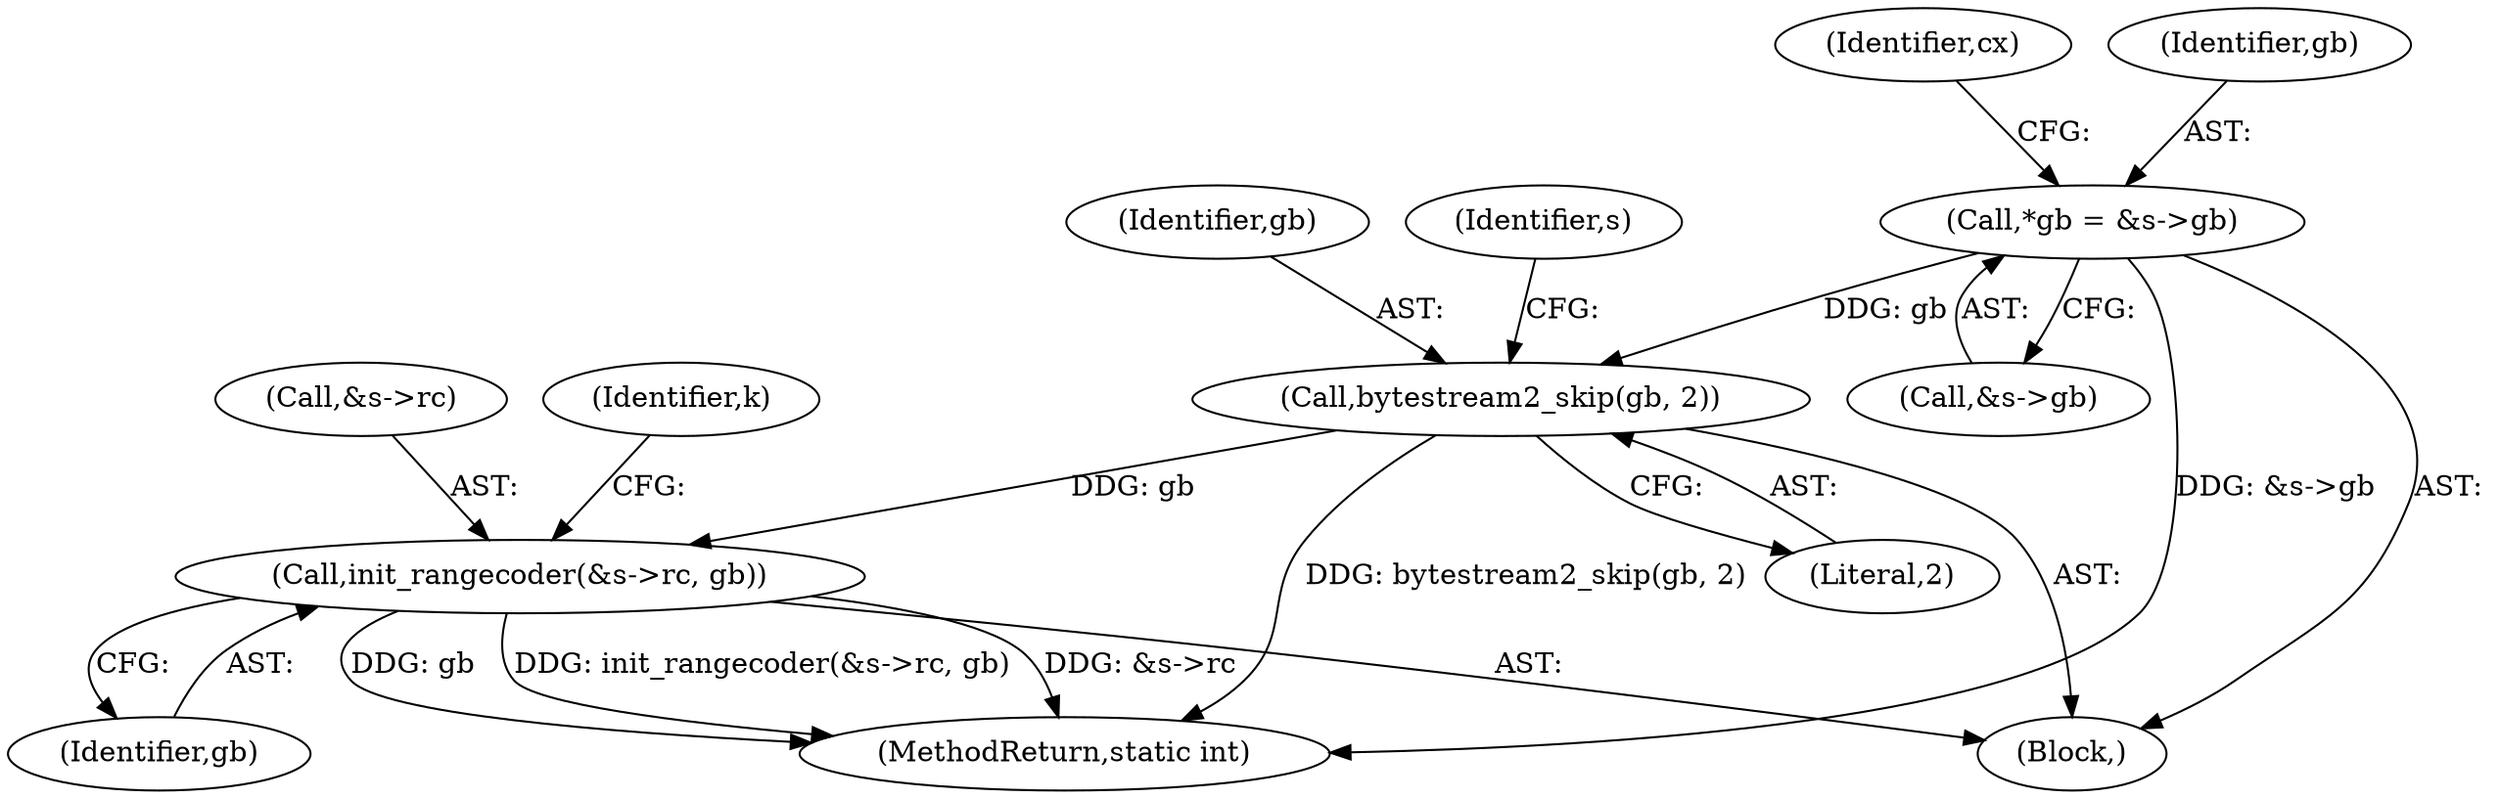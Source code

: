 digraph "0_FFmpeg_7ac5067146613997bb38442cb022d7f41321a706@pointer" {
"1000168" [label="(Call,bytestream2_skip(gb, 2))"];
"1000112" [label="(Call,*gb = &s->gb)"];
"1000171" [label="(Call,init_rangecoder(&s->rc, gb))"];
"1000168" [label="(Call,bytestream2_skip(gb, 2))"];
"1000120" [label="(Identifier,cx)"];
"1000176" [label="(Identifier,gb)"];
"1001058" [label="(MethodReturn,static int)"];
"1000112" [label="(Call,*gb = &s->gb)"];
"1000171" [label="(Call,init_rangecoder(&s->rc, gb))"];
"1000169" [label="(Identifier,gb)"];
"1000174" [label="(Identifier,s)"];
"1000113" [label="(Identifier,gb)"];
"1000172" [label="(Call,&s->rc)"];
"1000104" [label="(Block,)"];
"1000170" [label="(Literal,2)"];
"1000179" [label="(Identifier,k)"];
"1000114" [label="(Call,&s->gb)"];
"1000168" -> "1000104"  [label="AST: "];
"1000168" -> "1000170"  [label="CFG: "];
"1000169" -> "1000168"  [label="AST: "];
"1000170" -> "1000168"  [label="AST: "];
"1000174" -> "1000168"  [label="CFG: "];
"1000168" -> "1001058"  [label="DDG: bytestream2_skip(gb, 2)"];
"1000112" -> "1000168"  [label="DDG: gb"];
"1000168" -> "1000171"  [label="DDG: gb"];
"1000112" -> "1000104"  [label="AST: "];
"1000112" -> "1000114"  [label="CFG: "];
"1000113" -> "1000112"  [label="AST: "];
"1000114" -> "1000112"  [label="AST: "];
"1000120" -> "1000112"  [label="CFG: "];
"1000112" -> "1001058"  [label="DDG: &s->gb"];
"1000171" -> "1000104"  [label="AST: "];
"1000171" -> "1000176"  [label="CFG: "];
"1000172" -> "1000171"  [label="AST: "];
"1000176" -> "1000171"  [label="AST: "];
"1000179" -> "1000171"  [label="CFG: "];
"1000171" -> "1001058"  [label="DDG: &s->rc"];
"1000171" -> "1001058"  [label="DDG: gb"];
"1000171" -> "1001058"  [label="DDG: init_rangecoder(&s->rc, gb)"];
}

